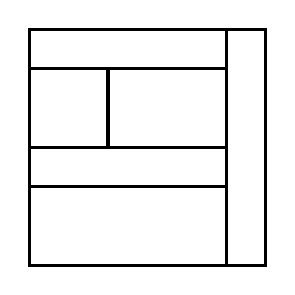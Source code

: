 \begin{tikzpicture}[very thick, scale=.5]
    \draw (0,5) rectangle (5,6);
    \draw (0,3) rectangle (2,5);
    \draw (2,3) rectangle (5,5);
    \draw (0,2) rectangle (5,3);
    \draw (0,0) rectangle (5,2);
    \draw (5,0) rectangle (6,6);
\end{tikzpicture}
